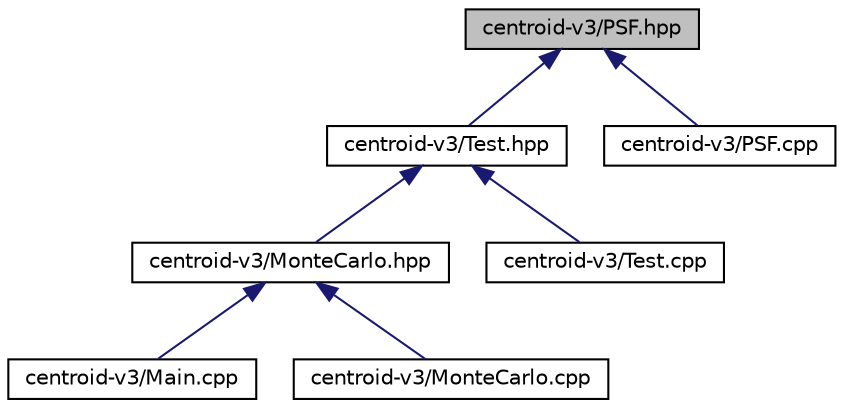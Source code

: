 digraph "centroid-v3/PSF.hpp"
{
  edge [fontname="Helvetica",fontsize="10",labelfontname="Helvetica",labelfontsize="10"];
  node [fontname="Helvetica",fontsize="10",shape=record];
  Node1 [label="centroid-v3/PSF.hpp",height=0.2,width=0.4,color="black", fillcolor="grey75", style="filled", fontcolor="black"];
  Node1 -> Node2 [dir="back",color="midnightblue",fontsize="10",style="solid",fontname="Helvetica"];
  Node2 [label="centroid-v3/Test.hpp",height=0.2,width=0.4,color="black", fillcolor="white", style="filled",URL="$_test_8hpp.html",tooltip="Header file for Test class. "];
  Node2 -> Node3 [dir="back",color="midnightblue",fontsize="10",style="solid",fontname="Helvetica"];
  Node3 [label="centroid-v3/MonteCarlo.hpp",height=0.2,width=0.4,color="black", fillcolor="white", style="filled",URL="$_monte_carlo_8hpp.html",tooltip="Header file for MonteCarlo class. "];
  Node3 -> Node4 [dir="back",color="midnightblue",fontsize="10",style="solid",fontname="Helvetica"];
  Node4 [label="centroid-v3/Main.cpp",height=0.2,width=0.4,color="black", fillcolor="white", style="filled",URL="$_main_8cpp.html",tooltip="Main method to run centroid recovery simulation. "];
  Node3 -> Node5 [dir="back",color="midnightblue",fontsize="10",style="solid",fontname="Helvetica"];
  Node5 [label="centroid-v3/MonteCarlo.cpp",height=0.2,width=0.4,color="black", fillcolor="white", style="filled",URL="$_monte_carlo_8cpp.html",tooltip="Monte Carlo simulation of centroid determination error. "];
  Node2 -> Node6 [dir="back",color="midnightblue",fontsize="10",style="solid",fontname="Helvetica"];
  Node6 [label="centroid-v3/Test.cpp",height=0.2,width=0.4,color="black", fillcolor="white", style="filled",URL="$_test_8cpp.html",tooltip="Bin an inputted PSF 2d array and find its centroid. "];
  Node1 -> Node7 [dir="back",color="midnightblue",fontsize="10",style="solid",fontname="Helvetica"];
  Node7 [label="centroid-v3/PSF.cpp",height=0.2,width=0.4,color="black", fillcolor="white", style="filled",URL="$_p_s_f_8cpp.html",tooltip="Imports a PSF from a Zemax .txt output. "];
}
